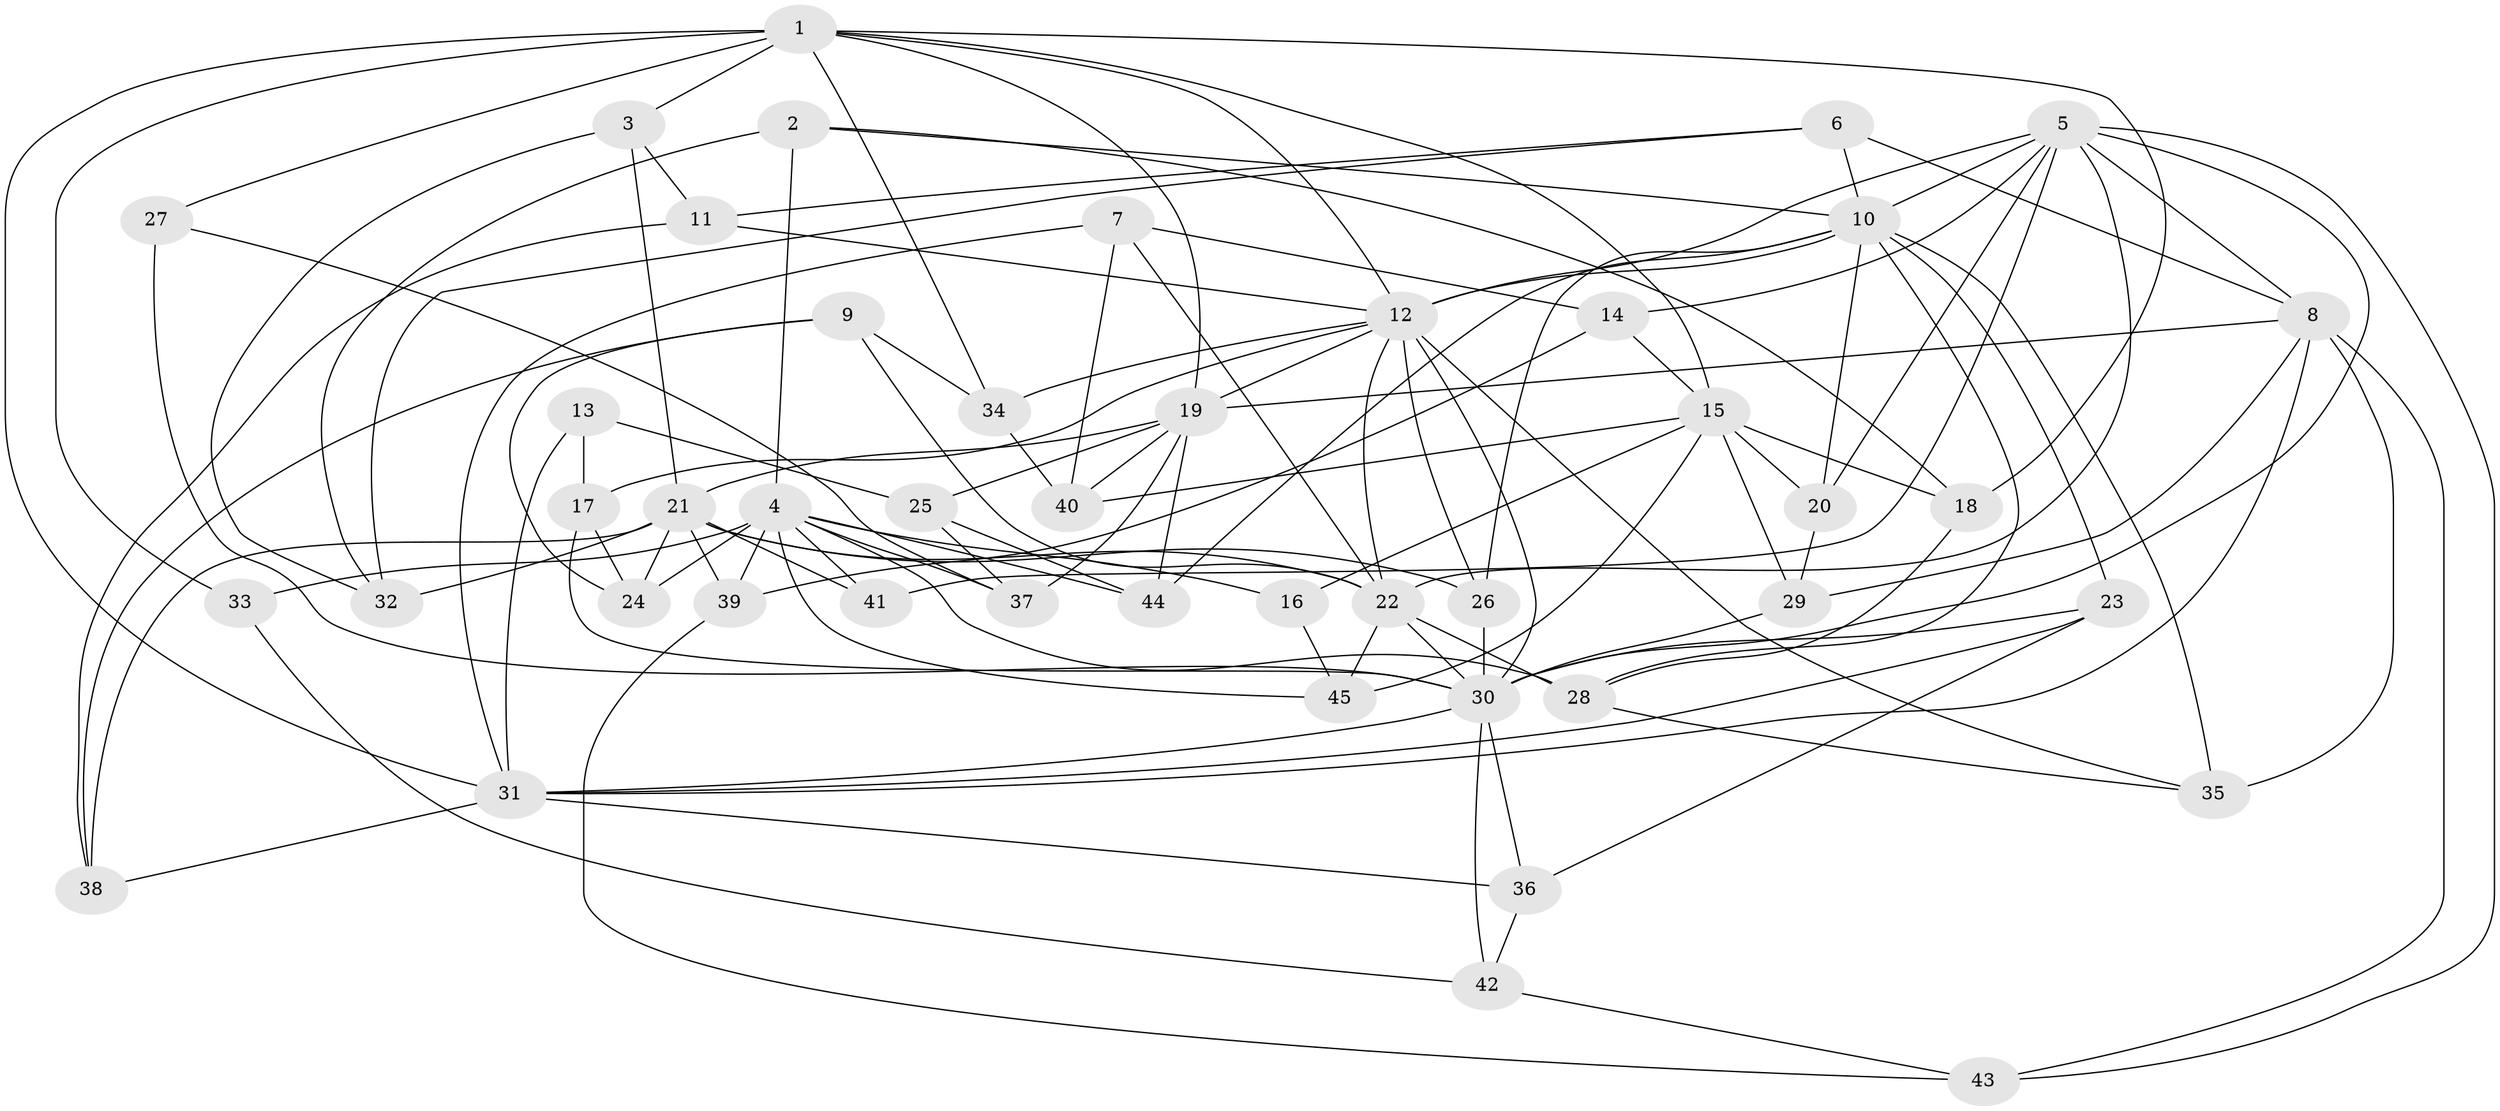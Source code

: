 // original degree distribution, {4: 1.0}
// Generated by graph-tools (version 1.1) at 2025/37/03/09/25 02:37:50]
// undirected, 45 vertices, 118 edges
graph export_dot {
graph [start="1"]
  node [color=gray90,style=filled];
  1;
  2;
  3;
  4;
  5;
  6;
  7;
  8;
  9;
  10;
  11;
  12;
  13;
  14;
  15;
  16;
  17;
  18;
  19;
  20;
  21;
  22;
  23;
  24;
  25;
  26;
  27;
  28;
  29;
  30;
  31;
  32;
  33;
  34;
  35;
  36;
  37;
  38;
  39;
  40;
  41;
  42;
  43;
  44;
  45;
  1 -- 3 [weight=1.0];
  1 -- 12 [weight=1.0];
  1 -- 15 [weight=2.0];
  1 -- 18 [weight=1.0];
  1 -- 19 [weight=1.0];
  1 -- 27 [weight=2.0];
  1 -- 31 [weight=1.0];
  1 -- 33 [weight=2.0];
  1 -- 34 [weight=1.0];
  2 -- 4 [weight=1.0];
  2 -- 10 [weight=1.0];
  2 -- 18 [weight=1.0];
  2 -- 32 [weight=1.0];
  3 -- 11 [weight=1.0];
  3 -- 21 [weight=1.0];
  3 -- 32 [weight=1.0];
  4 -- 16 [weight=1.0];
  4 -- 24 [weight=1.0];
  4 -- 28 [weight=1.0];
  4 -- 33 [weight=1.0];
  4 -- 37 [weight=1.0];
  4 -- 39 [weight=1.0];
  4 -- 41 [weight=1.0];
  4 -- 44 [weight=1.0];
  4 -- 45 [weight=1.0];
  5 -- 8 [weight=1.0];
  5 -- 10 [weight=2.0];
  5 -- 12 [weight=1.0];
  5 -- 14 [weight=1.0];
  5 -- 20 [weight=1.0];
  5 -- 22 [weight=1.0];
  5 -- 30 [weight=1.0];
  5 -- 41 [weight=1.0];
  5 -- 43 [weight=1.0];
  6 -- 8 [weight=1.0];
  6 -- 10 [weight=1.0];
  6 -- 11 [weight=1.0];
  6 -- 32 [weight=1.0];
  7 -- 14 [weight=1.0];
  7 -- 22 [weight=1.0];
  7 -- 31 [weight=1.0];
  7 -- 40 [weight=1.0];
  8 -- 19 [weight=1.0];
  8 -- 29 [weight=1.0];
  8 -- 31 [weight=2.0];
  8 -- 35 [weight=1.0];
  8 -- 43 [weight=1.0];
  9 -- 22 [weight=1.0];
  9 -- 24 [weight=1.0];
  9 -- 34 [weight=1.0];
  9 -- 38 [weight=1.0];
  10 -- 12 [weight=1.0];
  10 -- 20 [weight=1.0];
  10 -- 23 [weight=1.0];
  10 -- 26 [weight=1.0];
  10 -- 28 [weight=2.0];
  10 -- 35 [weight=1.0];
  10 -- 44 [weight=1.0];
  11 -- 12 [weight=1.0];
  11 -- 38 [weight=1.0];
  12 -- 17 [weight=1.0];
  12 -- 19 [weight=1.0];
  12 -- 22 [weight=1.0];
  12 -- 26 [weight=1.0];
  12 -- 30 [weight=2.0];
  12 -- 34 [weight=1.0];
  12 -- 35 [weight=1.0];
  13 -- 17 [weight=1.0];
  13 -- 25 [weight=1.0];
  13 -- 31 [weight=2.0];
  14 -- 15 [weight=1.0];
  14 -- 39 [weight=1.0];
  15 -- 16 [weight=2.0];
  15 -- 18 [weight=1.0];
  15 -- 20 [weight=1.0];
  15 -- 29 [weight=1.0];
  15 -- 40 [weight=1.0];
  15 -- 45 [weight=1.0];
  16 -- 45 [weight=1.0];
  17 -- 24 [weight=1.0];
  17 -- 30 [weight=1.0];
  18 -- 28 [weight=1.0];
  19 -- 21 [weight=1.0];
  19 -- 25 [weight=1.0];
  19 -- 37 [weight=1.0];
  19 -- 40 [weight=1.0];
  19 -- 44 [weight=1.0];
  20 -- 29 [weight=1.0];
  21 -- 22 [weight=1.0];
  21 -- 24 [weight=1.0];
  21 -- 26 [weight=1.0];
  21 -- 32 [weight=1.0];
  21 -- 38 [weight=1.0];
  21 -- 39 [weight=1.0];
  21 -- 41 [weight=2.0];
  22 -- 28 [weight=1.0];
  22 -- 30 [weight=1.0];
  22 -- 45 [weight=1.0];
  23 -- 30 [weight=1.0];
  23 -- 31 [weight=1.0];
  23 -- 36 [weight=1.0];
  25 -- 37 [weight=1.0];
  25 -- 44 [weight=1.0];
  26 -- 30 [weight=1.0];
  27 -- 30 [weight=1.0];
  27 -- 37 [weight=1.0];
  28 -- 35 [weight=1.0];
  29 -- 30 [weight=1.0];
  30 -- 31 [weight=1.0];
  30 -- 36 [weight=1.0];
  30 -- 42 [weight=1.0];
  31 -- 36 [weight=1.0];
  31 -- 38 [weight=1.0];
  33 -- 42 [weight=1.0];
  34 -- 40 [weight=1.0];
  36 -- 42 [weight=1.0];
  39 -- 43 [weight=1.0];
  42 -- 43 [weight=1.0];
}
